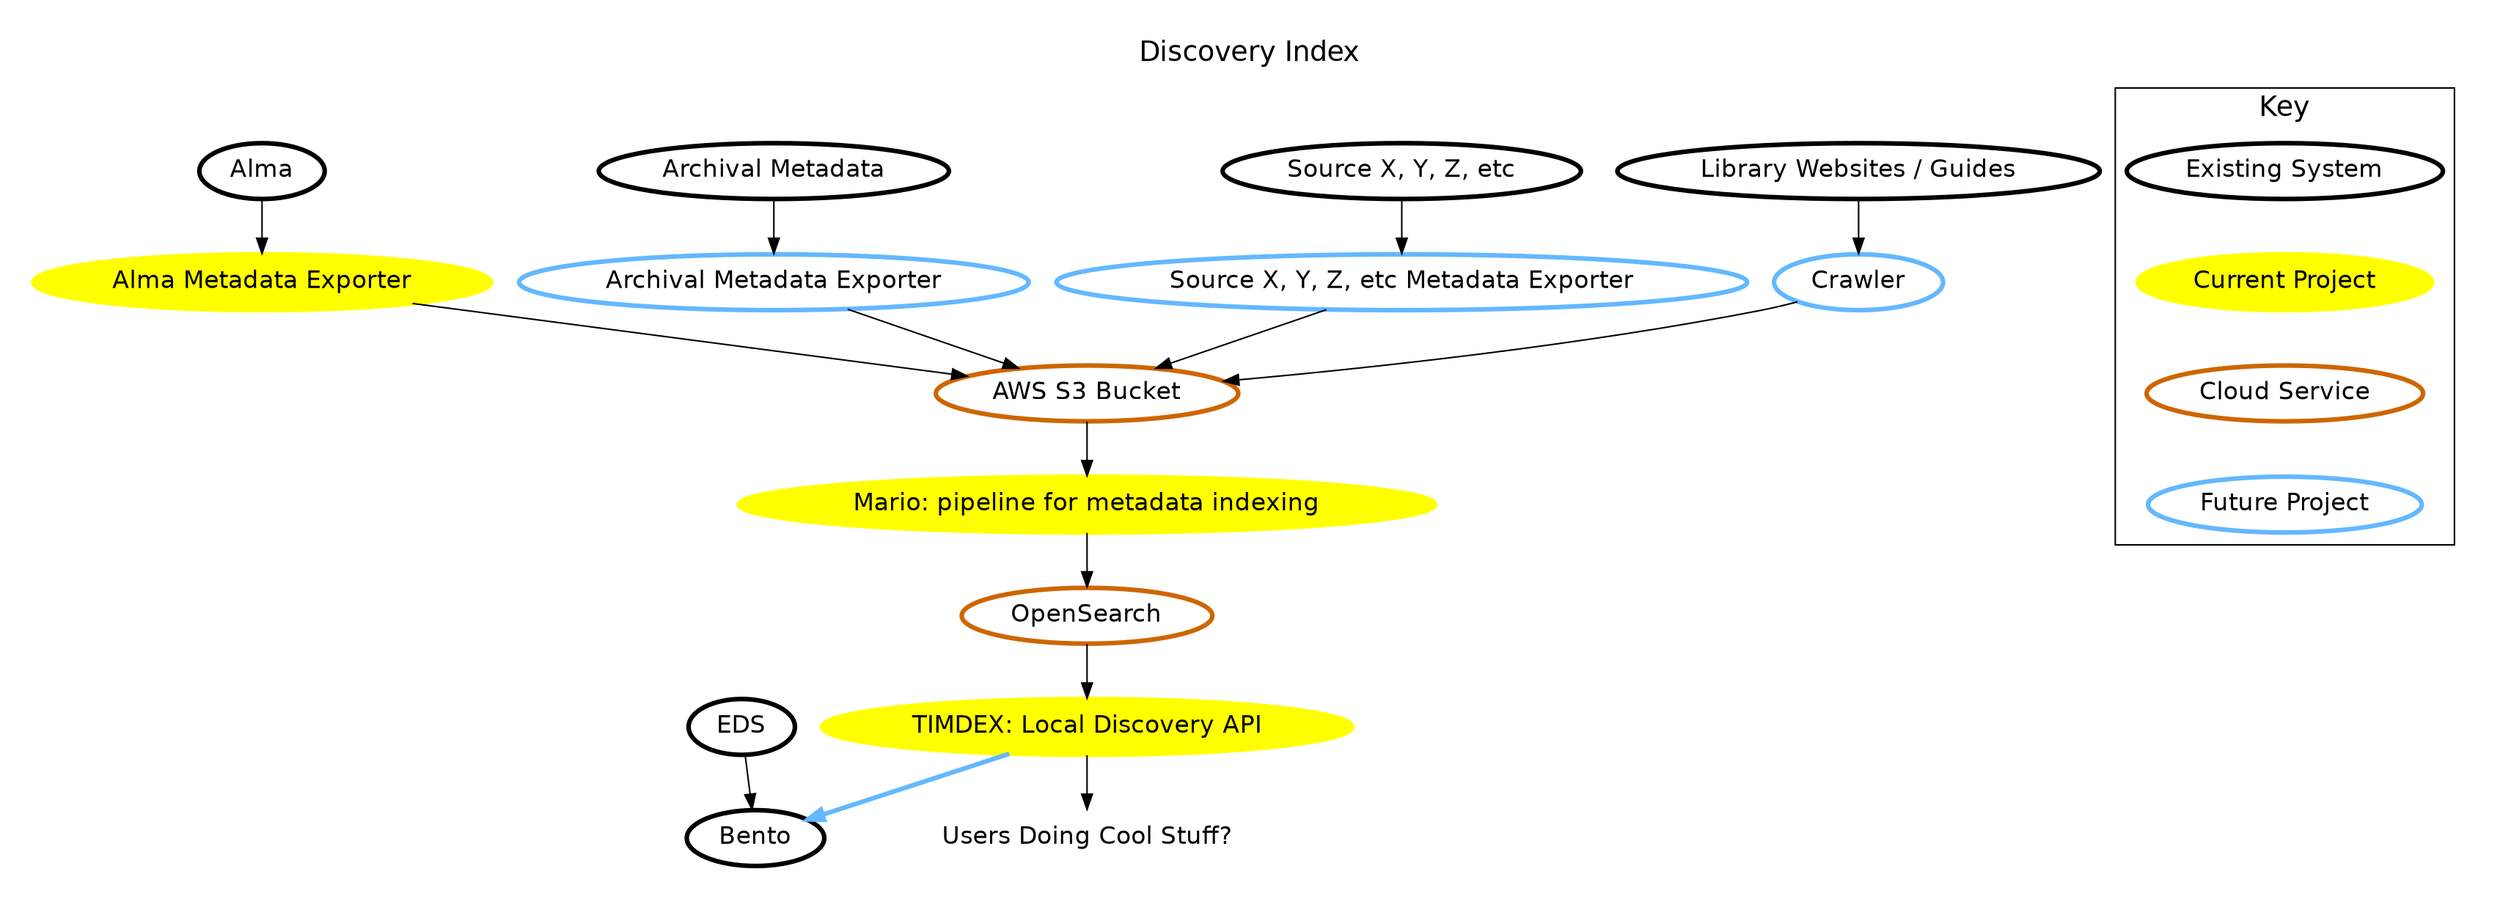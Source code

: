 // dot docs/charts/dip_overview.dot -Tpng > docs/charts/dip_overview.png
// requires installation of GraphViz (brew install graphviz, or
// http://www.graphviz.org/Download..php if that doesn't work)

digraph G {
  label="Discovery Index";
  labelloc=t;
  fontname=helvetica;
  fontsize=18;
  node [style=filled, fontname=helvetica, color=black, fillcolor=white, penwidth=3, fontsize=16];
  pad=0.3;

  alma[label="Alma"]
  almaExporter[label="Alma Metadata Exporter", color=Yellow1, fillcolor=Yellow1]
  s3[label="AWS S3 Bucket", color=DarkOrange3]
  processor[label="Mario: pipeline for metadata indexing", color=Yellow1, fillcolor=Yellow1]
  index[label="OpenSearch", color=DarkOrange3]
  archives[label="Archival Metadata"]
  archivesExporter[label="Archival Metadata Exporter", color=SteelBlue1]
  futureData[label="Source X, Y, Z, etc", color=black]
  futureExporter[label="Source X, Y, Z, etc Metadata Exporter", color=SteelBlue1]
  websites[label="Library Websites / Guides", color=black]
  websitesCrawler[label="Crawler", color=SteelBlue1]
  api[label="TIMDEX: Local Discovery API", color=Yellow1, fillcolor=Yellow1]
  eds[label="EDS"]
  bento[label="Bento"]
  magic[label="Users Doing Cool Stuff?", color=transparent]

  alma -> almaExporter
  almaExporter -> s3

  s3 -> processor
  processor -> index

  archives -> archivesExporter
  archivesExporter -> s3

  futureData -> futureExporter
  futureExporter -> s3

  websites -> websitesCrawler
  websitesCrawler -> s3

  index -> api
  api -> bento [color=SteelBlue1, penwidth=3]
  api -> magic

  eds -> bento

  subgraph clusterLegend {
    label="Key";
    {
     k4[label="Future Project", color=SteelBlue1];
     k3[label="Cloud Service", color=darkorange3];
     k2[label="Current Project", color=Yellow1, fillcolor=Yellow1];
     k1[label="Existing System"]
     k1 -> k2 -> k3 -> k4 [style=invis]
     }
  }

}
